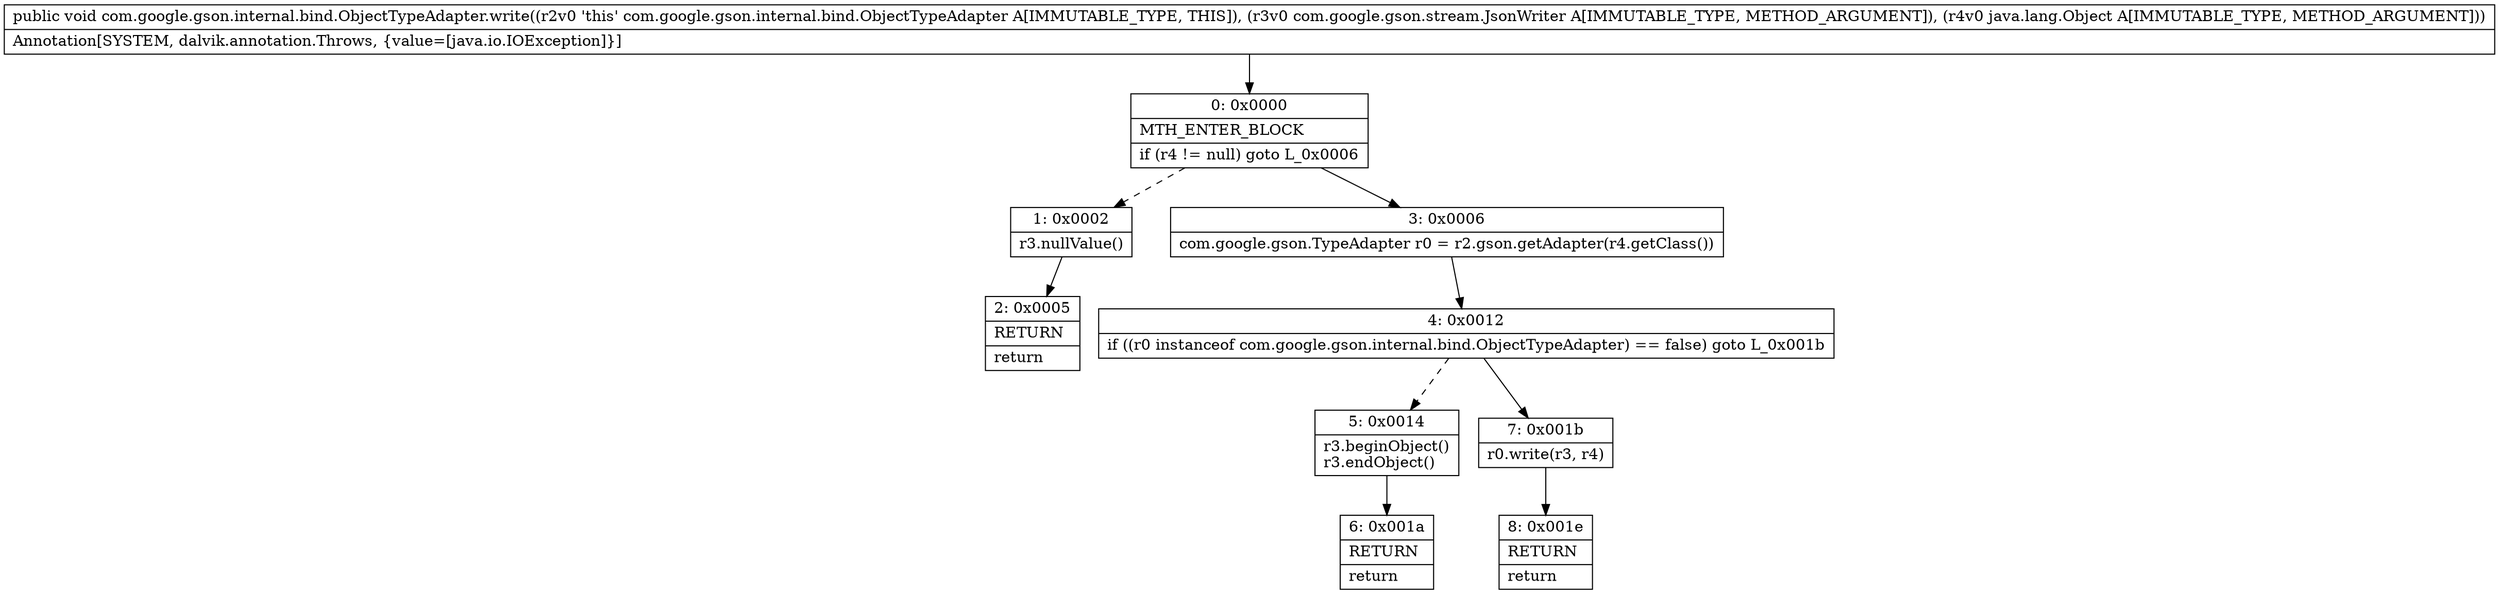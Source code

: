 digraph "CFG forcom.google.gson.internal.bind.ObjectTypeAdapter.write(Lcom\/google\/gson\/stream\/JsonWriter;Ljava\/lang\/Object;)V" {
Node_0 [shape=record,label="{0\:\ 0x0000|MTH_ENTER_BLOCK\l|if (r4 != null) goto L_0x0006\l}"];
Node_1 [shape=record,label="{1\:\ 0x0002|r3.nullValue()\l}"];
Node_2 [shape=record,label="{2\:\ 0x0005|RETURN\l|return\l}"];
Node_3 [shape=record,label="{3\:\ 0x0006|com.google.gson.TypeAdapter r0 = r2.gson.getAdapter(r4.getClass())\l}"];
Node_4 [shape=record,label="{4\:\ 0x0012|if ((r0 instanceof com.google.gson.internal.bind.ObjectTypeAdapter) == false) goto L_0x001b\l}"];
Node_5 [shape=record,label="{5\:\ 0x0014|r3.beginObject()\lr3.endObject()\l}"];
Node_6 [shape=record,label="{6\:\ 0x001a|RETURN\l|return\l}"];
Node_7 [shape=record,label="{7\:\ 0x001b|r0.write(r3, r4)\l}"];
Node_8 [shape=record,label="{8\:\ 0x001e|RETURN\l|return\l}"];
MethodNode[shape=record,label="{public void com.google.gson.internal.bind.ObjectTypeAdapter.write((r2v0 'this' com.google.gson.internal.bind.ObjectTypeAdapter A[IMMUTABLE_TYPE, THIS]), (r3v0 com.google.gson.stream.JsonWriter A[IMMUTABLE_TYPE, METHOD_ARGUMENT]), (r4v0 java.lang.Object A[IMMUTABLE_TYPE, METHOD_ARGUMENT]))  | Annotation[SYSTEM, dalvik.annotation.Throws, \{value=[java.io.IOException]\}]\l}"];
MethodNode -> Node_0;
Node_0 -> Node_1[style=dashed];
Node_0 -> Node_3;
Node_1 -> Node_2;
Node_3 -> Node_4;
Node_4 -> Node_5[style=dashed];
Node_4 -> Node_7;
Node_5 -> Node_6;
Node_7 -> Node_8;
}

